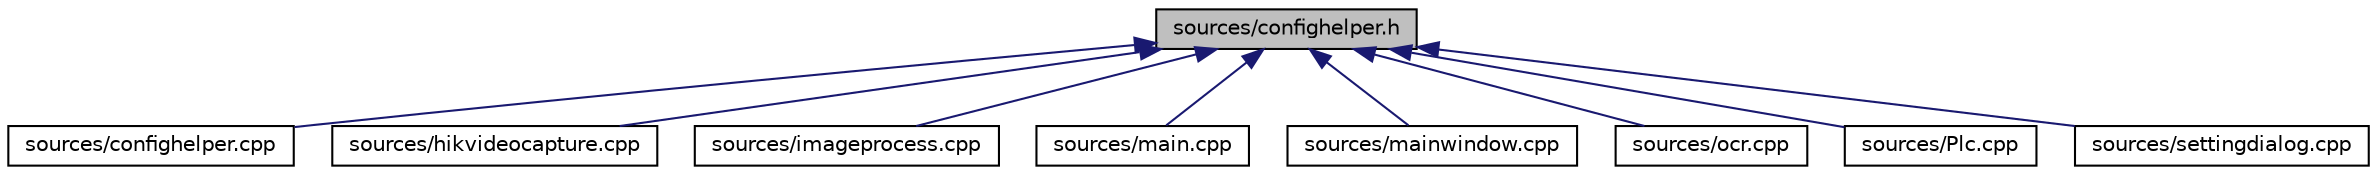 digraph "sources/confighelper.h"
{
  edge [fontname="Helvetica",fontsize="10",labelfontname="Helvetica",labelfontsize="10"];
  node [fontname="Helvetica",fontsize="10",shape=record];
  Node8 [label="sources/confighelper.h",height=0.2,width=0.4,color="black", fillcolor="grey75", style="filled", fontcolor="black"];
  Node8 -> Node9 [dir="back",color="midnightblue",fontsize="10",style="solid"];
  Node9 [label="sources/confighelper.cpp",height=0.2,width=0.4,color="black", fillcolor="white", style="filled",URL="$confighelper_8cpp.html"];
  Node8 -> Node10 [dir="back",color="midnightblue",fontsize="10",style="solid"];
  Node10 [label="sources/hikvideocapture.cpp",height=0.2,width=0.4,color="black", fillcolor="white", style="filled",URL="$hikvideocapture_8cpp.html"];
  Node8 -> Node11 [dir="back",color="midnightblue",fontsize="10",style="solid"];
  Node11 [label="sources/imageprocess.cpp",height=0.2,width=0.4,color="black", fillcolor="white", style="filled",URL="$imageprocess_8cpp.html"];
  Node8 -> Node12 [dir="back",color="midnightblue",fontsize="10",style="solid"];
  Node12 [label="sources/main.cpp",height=0.2,width=0.4,color="black", fillcolor="white", style="filled",URL="$main_8cpp.html"];
  Node8 -> Node13 [dir="back",color="midnightblue",fontsize="10",style="solid"];
  Node13 [label="sources/mainwindow.cpp",height=0.2,width=0.4,color="black", fillcolor="white", style="filled",URL="$mainwindow_8cpp.html"];
  Node8 -> Node14 [dir="back",color="midnightblue",fontsize="10",style="solid"];
  Node14 [label="sources/ocr.cpp",height=0.2,width=0.4,color="black", fillcolor="white", style="filled",URL="$ocr_8cpp.html"];
  Node8 -> Node15 [dir="back",color="midnightblue",fontsize="10",style="solid"];
  Node15 [label="sources/Plc.cpp",height=0.2,width=0.4,color="black", fillcolor="white", style="filled",URL="$_plc_8cpp.html"];
  Node8 -> Node16 [dir="back",color="midnightblue",fontsize="10",style="solid"];
  Node16 [label="sources/settingdialog.cpp",height=0.2,width=0.4,color="black", fillcolor="white", style="filled",URL="$settingdialog_8cpp.html"];
}
